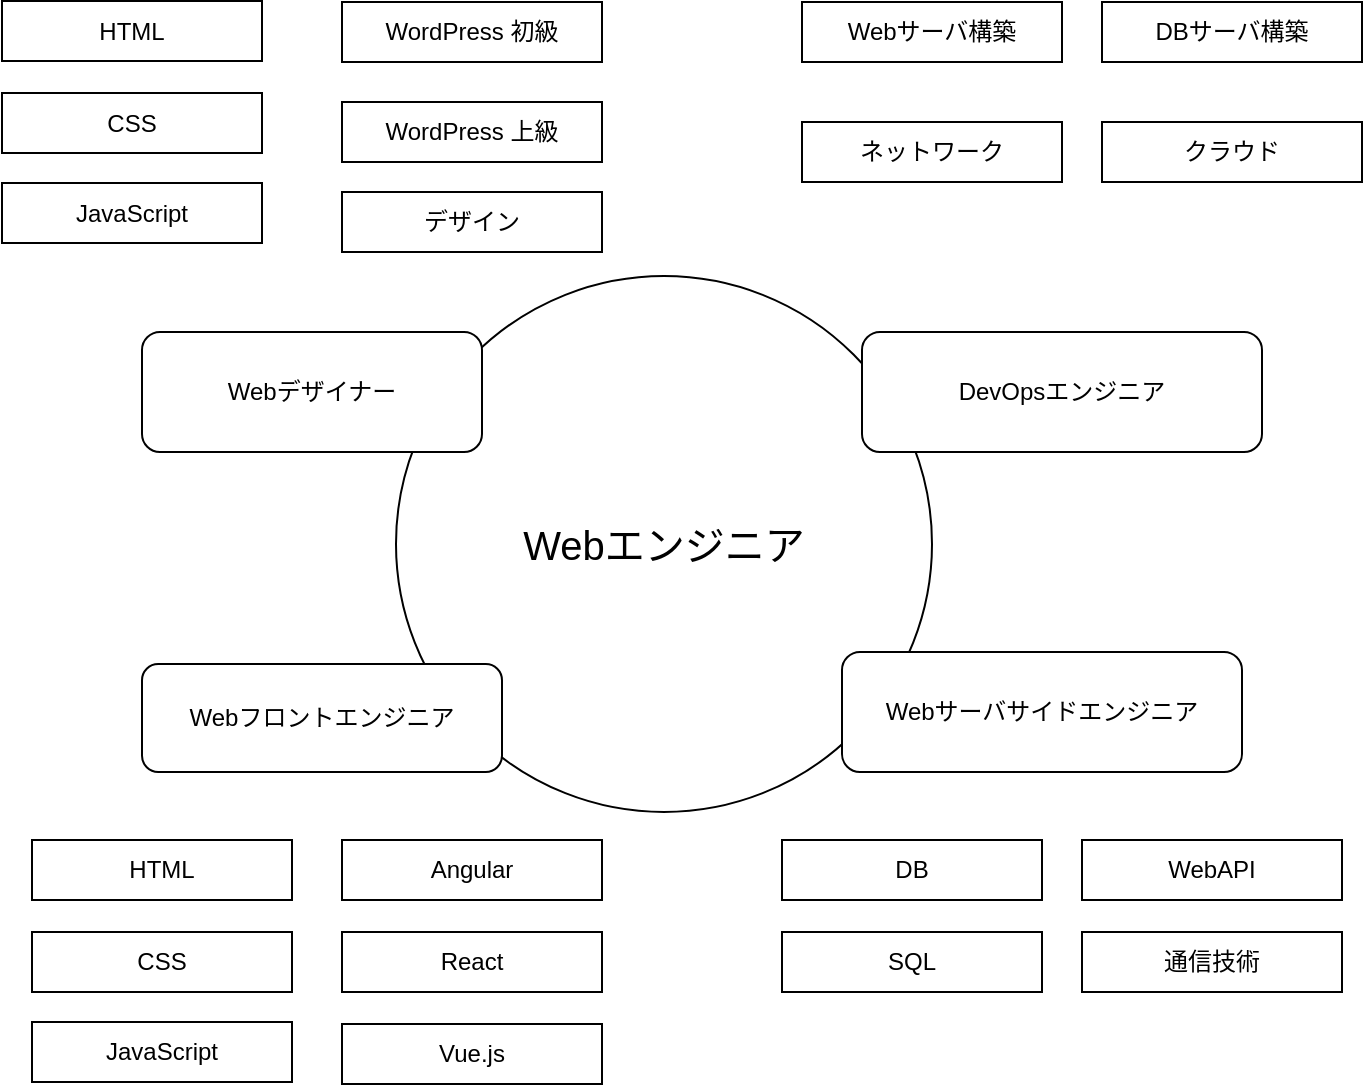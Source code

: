 <mxfile version="11.3.0" type="github" pages="1"><diagram id="ZhdRAIFWz7F65hQL_hnj" name="Page-1"><mxGraphModel dx="932" dy="547" grid="1" gridSize="10" guides="1" tooltips="1" connect="1" arrows="1" fold="1" page="1" pageScale="1" pageWidth="827" pageHeight="1169" math="0" shadow="0"><root><mxCell id="0"/><mxCell id="1" parent="0"/><mxCell id="ET1Zk5FJsK1bt_0yzdZu-42" value="&lt;span style=&quot;white-space: normal&quot;&gt;&lt;font style=&quot;font-size: 20px&quot;&gt;Webエンジニア&lt;/font&gt;&lt;/span&gt;" style="ellipse;whiteSpace=wrap;html=1;aspect=fixed;" vertex="1" parent="1"><mxGeometry x="307" y="272" width="268" height="268" as="geometry"/></mxCell><mxCell id="qkOalDrgBiKrbi9PnU4z-3" value="Webデザイナー" style="rounded=1;whiteSpace=wrap;html=1;" parent="1" vertex="1"><mxGeometry x="180" y="300" width="170" height="60" as="geometry"/></mxCell><mxCell id="ET1Zk5FJsK1bt_0yzdZu-7" value="&lt;span style=&quot;white-space: normal&quot;&gt;WordPress 初級&lt;/span&gt;" style="rounded=0;whiteSpace=wrap;html=1;" vertex="1" parent="1"><mxGeometry x="280" y="135" width="130" height="30" as="geometry"/></mxCell><mxCell id="ET1Zk5FJsK1bt_0yzdZu-8" value="&lt;span style=&quot;white-space: normal&quot;&gt;WordPress 上級&lt;/span&gt;" style="rounded=0;whiteSpace=wrap;html=1;" vertex="1" parent="1"><mxGeometry x="280" y="185" width="130" height="30" as="geometry"/></mxCell><mxCell id="ET1Zk5FJsK1bt_0yzdZu-9" value="Webフロントエンジニア" style="rounded=1;whiteSpace=wrap;html=1;strokeColor=#000000;" vertex="1" parent="1"><mxGeometry x="180" y="466" width="180" height="54" as="geometry"/></mxCell><mxCell id="ET1Zk5FJsK1bt_0yzdZu-12" value="Webサーバサイドエンジニア" style="rounded=1;whiteSpace=wrap;html=1;" vertex="1" parent="1"><mxGeometry x="530" y="460" width="200" height="60" as="geometry"/></mxCell><mxCell id="ET1Zk5FJsK1bt_0yzdZu-14" value="HTML" style="rounded=0;whiteSpace=wrap;html=1;" vertex="1" parent="1"><mxGeometry x="125" y="554" width="130" height="30" as="geometry"/></mxCell><mxCell id="ET1Zk5FJsK1bt_0yzdZu-15" value="CSS" style="rounded=0;whiteSpace=wrap;html=1;" vertex="1" parent="1"><mxGeometry x="125" y="600" width="130" height="30" as="geometry"/></mxCell><mxCell id="ET1Zk5FJsK1bt_0yzdZu-17" value="JavaScript" style="rounded=0;whiteSpace=wrap;html=1;" vertex="1" parent="1"><mxGeometry x="125" y="645" width="130" height="30" as="geometry"/></mxCell><mxCell id="ET1Zk5FJsK1bt_0yzdZu-20" value="Angular" style="rounded=0;whiteSpace=wrap;html=1;" vertex="1" parent="1"><mxGeometry x="280" y="554" width="130" height="30" as="geometry"/></mxCell><mxCell id="ET1Zk5FJsK1bt_0yzdZu-21" value="React" style="rounded=0;whiteSpace=wrap;html=1;" vertex="1" parent="1"><mxGeometry x="280" y="600" width="130" height="30" as="geometry"/></mxCell><mxCell id="ET1Zk5FJsK1bt_0yzdZu-22" value="Vue.js" style="rounded=0;whiteSpace=wrap;html=1;" vertex="1" parent="1"><mxGeometry x="280" y="646" width="130" height="30" as="geometry"/></mxCell><mxCell id="ET1Zk5FJsK1bt_0yzdZu-23" value="DB" style="rounded=0;whiteSpace=wrap;html=1;" vertex="1" parent="1"><mxGeometry x="500" y="554" width="130" height="30" as="geometry"/></mxCell><mxCell id="ET1Zk5FJsK1bt_0yzdZu-27" value="SQL" style="rounded=0;whiteSpace=wrap;html=1;" vertex="1" parent="1"><mxGeometry x="500" y="600" width="130" height="30" as="geometry"/></mxCell><mxCell id="ET1Zk5FJsK1bt_0yzdZu-28" value="DevOpsエンジニア" style="rounded=1;whiteSpace=wrap;html=1;" vertex="1" parent="1"><mxGeometry x="540" y="300" width="200" height="60" as="geometry"/></mxCell><mxCell id="ET1Zk5FJsK1bt_0yzdZu-29" value="&lt;span style=&quot;white-space: normal&quot;&gt;デザイン&lt;/span&gt;" style="rounded=0;whiteSpace=wrap;html=1;" vertex="1" parent="1"><mxGeometry x="280" y="230" width="130" height="30" as="geometry"/></mxCell><mxCell id="ET1Zk5FJsK1bt_0yzdZu-30" value="WebAPI" style="rounded=0;whiteSpace=wrap;html=1;" vertex="1" parent="1"><mxGeometry x="650" y="554" width="130" height="30" as="geometry"/></mxCell><mxCell id="ET1Zk5FJsK1bt_0yzdZu-31" value="Webサーバ構築" style="rounded=0;whiteSpace=wrap;html=1;" vertex="1" parent="1"><mxGeometry x="510" y="135" width="130" height="30" as="geometry"/></mxCell><mxCell id="ET1Zk5FJsK1bt_0yzdZu-32" value="ネットワーク" style="rounded=0;whiteSpace=wrap;html=1;" vertex="1" parent="1"><mxGeometry x="510" y="195" width="130" height="30" as="geometry"/></mxCell><mxCell id="ET1Zk5FJsK1bt_0yzdZu-34" value="クラウド" style="rounded=0;whiteSpace=wrap;html=1;" vertex="1" parent="1"><mxGeometry x="660" y="195" width="130" height="30" as="geometry"/></mxCell><mxCell id="ET1Zk5FJsK1bt_0yzdZu-37" value="HTML" style="rounded=0;whiteSpace=wrap;html=1;" vertex="1" parent="1"><mxGeometry x="110" y="134.5" width="130" height="30" as="geometry"/></mxCell><mxCell id="ET1Zk5FJsK1bt_0yzdZu-38" value="CSS" style="rounded=0;whiteSpace=wrap;html=1;" vertex="1" parent="1"><mxGeometry x="110" y="180.5" width="130" height="30" as="geometry"/></mxCell><mxCell id="ET1Zk5FJsK1bt_0yzdZu-39" value="JavaScript" style="rounded=0;whiteSpace=wrap;html=1;" vertex="1" parent="1"><mxGeometry x="110" y="225.5" width="130" height="30" as="geometry"/></mxCell><mxCell id="ET1Zk5FJsK1bt_0yzdZu-40" value="DBサーバ構築" style="rounded=0;whiteSpace=wrap;html=1;" vertex="1" parent="1"><mxGeometry x="660" y="135" width="130" height="30" as="geometry"/></mxCell><mxCell id="ET1Zk5FJsK1bt_0yzdZu-41" value="通信技術" style="rounded=0;whiteSpace=wrap;html=1;" vertex="1" parent="1"><mxGeometry x="650" y="600" width="130" height="30" as="geometry"/></mxCell><mxCell id="ET1Zk5FJsK1bt_0yzdZu-45" style="edgeStyle=orthogonalEdgeStyle;rounded=0;orthogonalLoop=1;jettySize=auto;html=1;exitX=0.5;exitY=1;exitDx=0;exitDy=0;" edge="1" parent="1" source="ET1Zk5FJsK1bt_0yzdZu-12" target="ET1Zk5FJsK1bt_0yzdZu-12"><mxGeometry relative="1" as="geometry"/></mxCell></root></mxGraphModel></diagram></mxfile>